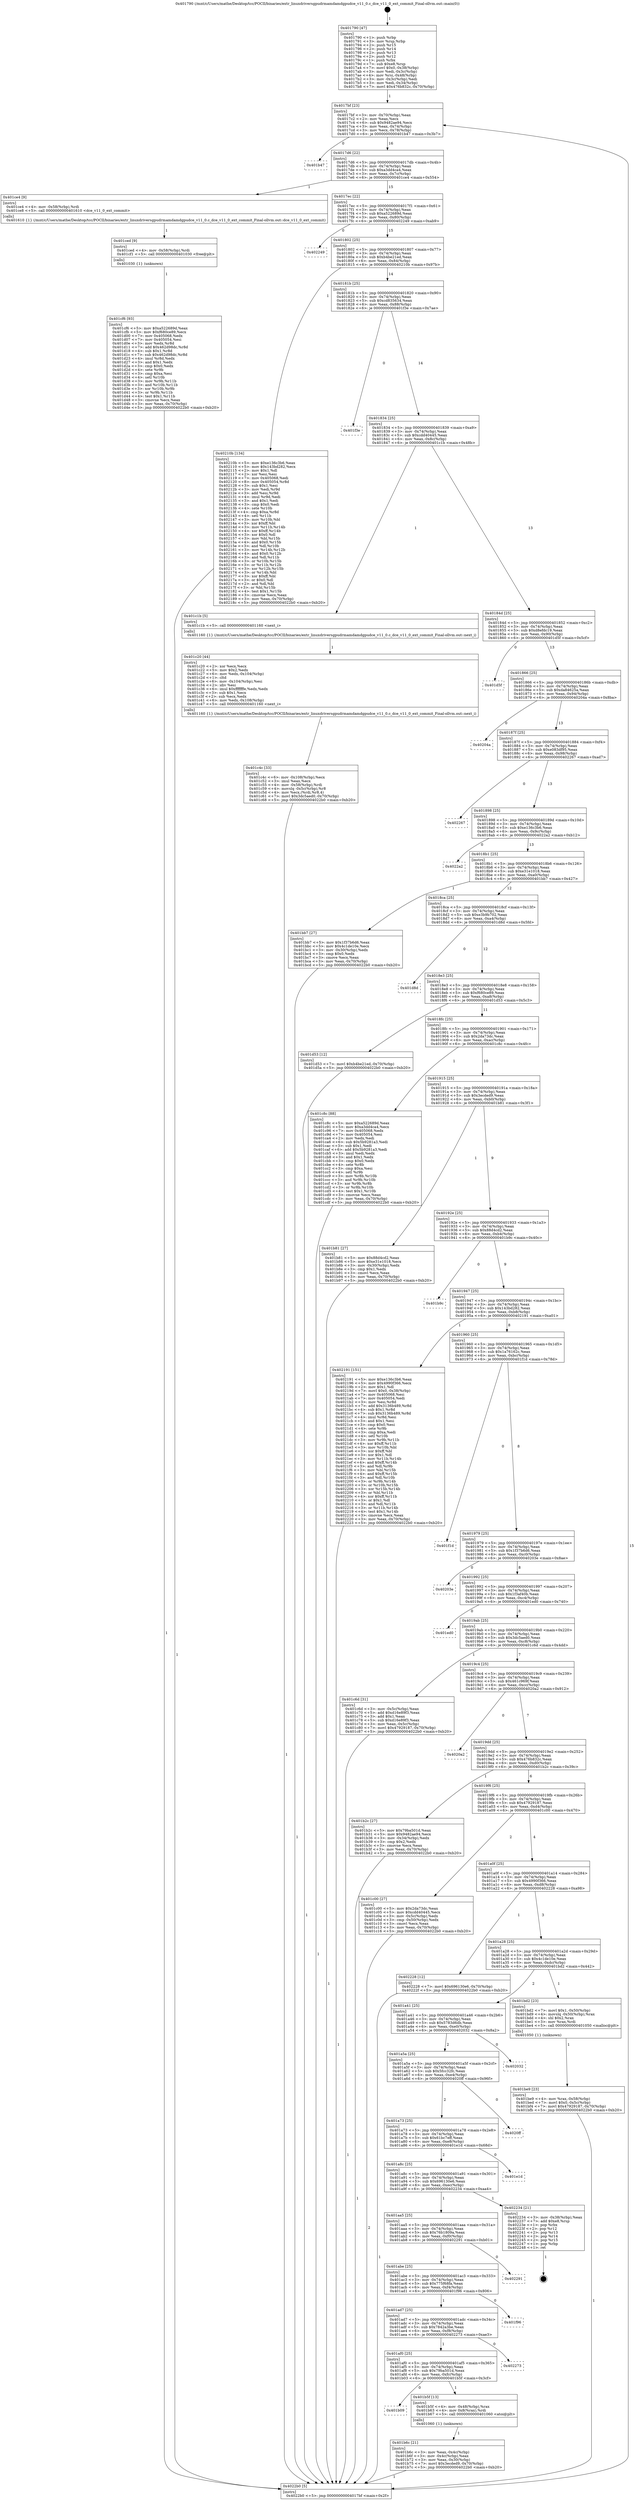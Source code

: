 digraph "0x401790" {
  label = "0x401790 (/mnt/c/Users/mathe/Desktop/tcc/POCII/binaries/extr_linuxdriversgpudrmamdamdgpudce_v11_0.c_dce_v11_0_ext_commit_Final-ollvm.out::main(0))"
  labelloc = "t"
  node[shape=record]

  Entry [label="",width=0.3,height=0.3,shape=circle,fillcolor=black,style=filled]
  "0x4017bf" [label="{
     0x4017bf [23]\l
     | [instrs]\l
     &nbsp;&nbsp;0x4017bf \<+3\>: mov -0x70(%rbp),%eax\l
     &nbsp;&nbsp;0x4017c2 \<+2\>: mov %eax,%ecx\l
     &nbsp;&nbsp;0x4017c4 \<+6\>: sub $0x9482ae94,%ecx\l
     &nbsp;&nbsp;0x4017ca \<+3\>: mov %eax,-0x74(%rbp)\l
     &nbsp;&nbsp;0x4017cd \<+3\>: mov %ecx,-0x78(%rbp)\l
     &nbsp;&nbsp;0x4017d0 \<+6\>: je 0000000000401b47 \<main+0x3b7\>\l
  }"]
  "0x401b47" [label="{
     0x401b47\l
  }", style=dashed]
  "0x4017d6" [label="{
     0x4017d6 [22]\l
     | [instrs]\l
     &nbsp;&nbsp;0x4017d6 \<+5\>: jmp 00000000004017db \<main+0x4b\>\l
     &nbsp;&nbsp;0x4017db \<+3\>: mov -0x74(%rbp),%eax\l
     &nbsp;&nbsp;0x4017de \<+5\>: sub $0xa3dd4ca4,%eax\l
     &nbsp;&nbsp;0x4017e3 \<+3\>: mov %eax,-0x7c(%rbp)\l
     &nbsp;&nbsp;0x4017e6 \<+6\>: je 0000000000401ce4 \<main+0x554\>\l
  }"]
  Exit [label="",width=0.3,height=0.3,shape=circle,fillcolor=black,style=filled,peripheries=2]
  "0x401ce4" [label="{
     0x401ce4 [9]\l
     | [instrs]\l
     &nbsp;&nbsp;0x401ce4 \<+4\>: mov -0x58(%rbp),%rdi\l
     &nbsp;&nbsp;0x401ce8 \<+5\>: call 0000000000401610 \<dce_v11_0_ext_commit\>\l
     | [calls]\l
     &nbsp;&nbsp;0x401610 \{1\} (/mnt/c/Users/mathe/Desktop/tcc/POCII/binaries/extr_linuxdriversgpudrmamdamdgpudce_v11_0.c_dce_v11_0_ext_commit_Final-ollvm.out::dce_v11_0_ext_commit)\l
  }"]
  "0x4017ec" [label="{
     0x4017ec [22]\l
     | [instrs]\l
     &nbsp;&nbsp;0x4017ec \<+5\>: jmp 00000000004017f1 \<main+0x61\>\l
     &nbsp;&nbsp;0x4017f1 \<+3\>: mov -0x74(%rbp),%eax\l
     &nbsp;&nbsp;0x4017f4 \<+5\>: sub $0xa522689d,%eax\l
     &nbsp;&nbsp;0x4017f9 \<+3\>: mov %eax,-0x80(%rbp)\l
     &nbsp;&nbsp;0x4017fc \<+6\>: je 0000000000402249 \<main+0xab9\>\l
  }"]
  "0x401cf6" [label="{
     0x401cf6 [93]\l
     | [instrs]\l
     &nbsp;&nbsp;0x401cf6 \<+5\>: mov $0xa522689d,%eax\l
     &nbsp;&nbsp;0x401cfb \<+5\>: mov $0xf680ce89,%ecx\l
     &nbsp;&nbsp;0x401d00 \<+7\>: mov 0x405068,%edx\l
     &nbsp;&nbsp;0x401d07 \<+7\>: mov 0x405054,%esi\l
     &nbsp;&nbsp;0x401d0e \<+3\>: mov %edx,%r8d\l
     &nbsp;&nbsp;0x401d11 \<+7\>: add $0x462d98dc,%r8d\l
     &nbsp;&nbsp;0x401d18 \<+4\>: sub $0x1,%r8d\l
     &nbsp;&nbsp;0x401d1c \<+7\>: sub $0x462d98dc,%r8d\l
     &nbsp;&nbsp;0x401d23 \<+4\>: imul %r8d,%edx\l
     &nbsp;&nbsp;0x401d27 \<+3\>: and $0x1,%edx\l
     &nbsp;&nbsp;0x401d2a \<+3\>: cmp $0x0,%edx\l
     &nbsp;&nbsp;0x401d2d \<+4\>: sete %r9b\l
     &nbsp;&nbsp;0x401d31 \<+3\>: cmp $0xa,%esi\l
     &nbsp;&nbsp;0x401d34 \<+4\>: setl %r10b\l
     &nbsp;&nbsp;0x401d38 \<+3\>: mov %r9b,%r11b\l
     &nbsp;&nbsp;0x401d3b \<+3\>: and %r10b,%r11b\l
     &nbsp;&nbsp;0x401d3e \<+3\>: xor %r10b,%r9b\l
     &nbsp;&nbsp;0x401d41 \<+3\>: or %r9b,%r11b\l
     &nbsp;&nbsp;0x401d44 \<+4\>: test $0x1,%r11b\l
     &nbsp;&nbsp;0x401d48 \<+3\>: cmovne %ecx,%eax\l
     &nbsp;&nbsp;0x401d4b \<+3\>: mov %eax,-0x70(%rbp)\l
     &nbsp;&nbsp;0x401d4e \<+5\>: jmp 00000000004022b0 \<main+0xb20\>\l
  }"]
  "0x402249" [label="{
     0x402249\l
  }", style=dashed]
  "0x401802" [label="{
     0x401802 [25]\l
     | [instrs]\l
     &nbsp;&nbsp;0x401802 \<+5\>: jmp 0000000000401807 \<main+0x77\>\l
     &nbsp;&nbsp;0x401807 \<+3\>: mov -0x74(%rbp),%eax\l
     &nbsp;&nbsp;0x40180a \<+5\>: sub $0xb4be21ed,%eax\l
     &nbsp;&nbsp;0x40180f \<+6\>: mov %eax,-0x84(%rbp)\l
     &nbsp;&nbsp;0x401815 \<+6\>: je 000000000040210b \<main+0x97b\>\l
  }"]
  "0x401ced" [label="{
     0x401ced [9]\l
     | [instrs]\l
     &nbsp;&nbsp;0x401ced \<+4\>: mov -0x58(%rbp),%rdi\l
     &nbsp;&nbsp;0x401cf1 \<+5\>: call 0000000000401030 \<free@plt\>\l
     | [calls]\l
     &nbsp;&nbsp;0x401030 \{1\} (unknown)\l
  }"]
  "0x40210b" [label="{
     0x40210b [134]\l
     | [instrs]\l
     &nbsp;&nbsp;0x40210b \<+5\>: mov $0xe136c3b6,%eax\l
     &nbsp;&nbsp;0x402110 \<+5\>: mov $0x143bd282,%ecx\l
     &nbsp;&nbsp;0x402115 \<+2\>: mov $0x1,%dl\l
     &nbsp;&nbsp;0x402117 \<+2\>: xor %esi,%esi\l
     &nbsp;&nbsp;0x402119 \<+7\>: mov 0x405068,%edi\l
     &nbsp;&nbsp;0x402120 \<+8\>: mov 0x405054,%r8d\l
     &nbsp;&nbsp;0x402128 \<+3\>: sub $0x1,%esi\l
     &nbsp;&nbsp;0x40212b \<+3\>: mov %edi,%r9d\l
     &nbsp;&nbsp;0x40212e \<+3\>: add %esi,%r9d\l
     &nbsp;&nbsp;0x402131 \<+4\>: imul %r9d,%edi\l
     &nbsp;&nbsp;0x402135 \<+3\>: and $0x1,%edi\l
     &nbsp;&nbsp;0x402138 \<+3\>: cmp $0x0,%edi\l
     &nbsp;&nbsp;0x40213b \<+4\>: sete %r10b\l
     &nbsp;&nbsp;0x40213f \<+4\>: cmp $0xa,%r8d\l
     &nbsp;&nbsp;0x402143 \<+4\>: setl %r11b\l
     &nbsp;&nbsp;0x402147 \<+3\>: mov %r10b,%bl\l
     &nbsp;&nbsp;0x40214a \<+3\>: xor $0xff,%bl\l
     &nbsp;&nbsp;0x40214d \<+3\>: mov %r11b,%r14b\l
     &nbsp;&nbsp;0x402150 \<+4\>: xor $0xff,%r14b\l
     &nbsp;&nbsp;0x402154 \<+3\>: xor $0x0,%dl\l
     &nbsp;&nbsp;0x402157 \<+3\>: mov %bl,%r15b\l
     &nbsp;&nbsp;0x40215a \<+4\>: and $0x0,%r15b\l
     &nbsp;&nbsp;0x40215e \<+3\>: and %dl,%r10b\l
     &nbsp;&nbsp;0x402161 \<+3\>: mov %r14b,%r12b\l
     &nbsp;&nbsp;0x402164 \<+4\>: and $0x0,%r12b\l
     &nbsp;&nbsp;0x402168 \<+3\>: and %dl,%r11b\l
     &nbsp;&nbsp;0x40216b \<+3\>: or %r10b,%r15b\l
     &nbsp;&nbsp;0x40216e \<+3\>: or %r11b,%r12b\l
     &nbsp;&nbsp;0x402171 \<+3\>: xor %r12b,%r15b\l
     &nbsp;&nbsp;0x402174 \<+3\>: or %r14b,%bl\l
     &nbsp;&nbsp;0x402177 \<+3\>: xor $0xff,%bl\l
     &nbsp;&nbsp;0x40217a \<+3\>: or $0x0,%dl\l
     &nbsp;&nbsp;0x40217d \<+2\>: and %dl,%bl\l
     &nbsp;&nbsp;0x40217f \<+3\>: or %bl,%r15b\l
     &nbsp;&nbsp;0x402182 \<+4\>: test $0x1,%r15b\l
     &nbsp;&nbsp;0x402186 \<+3\>: cmovne %ecx,%eax\l
     &nbsp;&nbsp;0x402189 \<+3\>: mov %eax,-0x70(%rbp)\l
     &nbsp;&nbsp;0x40218c \<+5\>: jmp 00000000004022b0 \<main+0xb20\>\l
  }"]
  "0x40181b" [label="{
     0x40181b [25]\l
     | [instrs]\l
     &nbsp;&nbsp;0x40181b \<+5\>: jmp 0000000000401820 \<main+0x90\>\l
     &nbsp;&nbsp;0x401820 \<+3\>: mov -0x74(%rbp),%eax\l
     &nbsp;&nbsp;0x401823 \<+5\>: sub $0xcd835634,%eax\l
     &nbsp;&nbsp;0x401828 \<+6\>: mov %eax,-0x88(%rbp)\l
     &nbsp;&nbsp;0x40182e \<+6\>: je 0000000000401f3e \<main+0x7ae\>\l
  }"]
  "0x401c4c" [label="{
     0x401c4c [33]\l
     | [instrs]\l
     &nbsp;&nbsp;0x401c4c \<+6\>: mov -0x108(%rbp),%ecx\l
     &nbsp;&nbsp;0x401c52 \<+3\>: imul %eax,%ecx\l
     &nbsp;&nbsp;0x401c55 \<+4\>: mov -0x58(%rbp),%rdi\l
     &nbsp;&nbsp;0x401c59 \<+4\>: movslq -0x5c(%rbp),%r8\l
     &nbsp;&nbsp;0x401c5d \<+4\>: mov %ecx,(%rdi,%r8,4)\l
     &nbsp;&nbsp;0x401c61 \<+7\>: movl $0x3dc5aed0,-0x70(%rbp)\l
     &nbsp;&nbsp;0x401c68 \<+5\>: jmp 00000000004022b0 \<main+0xb20\>\l
  }"]
  "0x401f3e" [label="{
     0x401f3e\l
  }", style=dashed]
  "0x401834" [label="{
     0x401834 [25]\l
     | [instrs]\l
     &nbsp;&nbsp;0x401834 \<+5\>: jmp 0000000000401839 \<main+0xa9\>\l
     &nbsp;&nbsp;0x401839 \<+3\>: mov -0x74(%rbp),%eax\l
     &nbsp;&nbsp;0x40183c \<+5\>: sub $0xcdd40445,%eax\l
     &nbsp;&nbsp;0x401841 \<+6\>: mov %eax,-0x8c(%rbp)\l
     &nbsp;&nbsp;0x401847 \<+6\>: je 0000000000401c1b \<main+0x48b\>\l
  }"]
  "0x401c20" [label="{
     0x401c20 [44]\l
     | [instrs]\l
     &nbsp;&nbsp;0x401c20 \<+2\>: xor %ecx,%ecx\l
     &nbsp;&nbsp;0x401c22 \<+5\>: mov $0x2,%edx\l
     &nbsp;&nbsp;0x401c27 \<+6\>: mov %edx,-0x104(%rbp)\l
     &nbsp;&nbsp;0x401c2d \<+1\>: cltd\l
     &nbsp;&nbsp;0x401c2e \<+6\>: mov -0x104(%rbp),%esi\l
     &nbsp;&nbsp;0x401c34 \<+2\>: idiv %esi\l
     &nbsp;&nbsp;0x401c36 \<+6\>: imul $0xfffffffe,%edx,%edx\l
     &nbsp;&nbsp;0x401c3c \<+3\>: sub $0x1,%ecx\l
     &nbsp;&nbsp;0x401c3f \<+2\>: sub %ecx,%edx\l
     &nbsp;&nbsp;0x401c41 \<+6\>: mov %edx,-0x108(%rbp)\l
     &nbsp;&nbsp;0x401c47 \<+5\>: call 0000000000401160 \<next_i\>\l
     | [calls]\l
     &nbsp;&nbsp;0x401160 \{1\} (/mnt/c/Users/mathe/Desktop/tcc/POCII/binaries/extr_linuxdriversgpudrmamdamdgpudce_v11_0.c_dce_v11_0_ext_commit_Final-ollvm.out::next_i)\l
  }"]
  "0x401c1b" [label="{
     0x401c1b [5]\l
     | [instrs]\l
     &nbsp;&nbsp;0x401c1b \<+5\>: call 0000000000401160 \<next_i\>\l
     | [calls]\l
     &nbsp;&nbsp;0x401160 \{1\} (/mnt/c/Users/mathe/Desktop/tcc/POCII/binaries/extr_linuxdriversgpudrmamdamdgpudce_v11_0.c_dce_v11_0_ext_commit_Final-ollvm.out::next_i)\l
  }"]
  "0x40184d" [label="{
     0x40184d [25]\l
     | [instrs]\l
     &nbsp;&nbsp;0x40184d \<+5\>: jmp 0000000000401852 \<main+0xc2\>\l
     &nbsp;&nbsp;0x401852 \<+3\>: mov -0x74(%rbp),%eax\l
     &nbsp;&nbsp;0x401855 \<+5\>: sub $0xd8efdc19,%eax\l
     &nbsp;&nbsp;0x40185a \<+6\>: mov %eax,-0x90(%rbp)\l
     &nbsp;&nbsp;0x401860 \<+6\>: je 0000000000401d5f \<main+0x5cf\>\l
  }"]
  "0x401be9" [label="{
     0x401be9 [23]\l
     | [instrs]\l
     &nbsp;&nbsp;0x401be9 \<+4\>: mov %rax,-0x58(%rbp)\l
     &nbsp;&nbsp;0x401bed \<+7\>: movl $0x0,-0x5c(%rbp)\l
     &nbsp;&nbsp;0x401bf4 \<+7\>: movl $0x47929187,-0x70(%rbp)\l
     &nbsp;&nbsp;0x401bfb \<+5\>: jmp 00000000004022b0 \<main+0xb20\>\l
  }"]
  "0x401d5f" [label="{
     0x401d5f\l
  }", style=dashed]
  "0x401866" [label="{
     0x401866 [25]\l
     | [instrs]\l
     &nbsp;&nbsp;0x401866 \<+5\>: jmp 000000000040186b \<main+0xdb\>\l
     &nbsp;&nbsp;0x40186b \<+3\>: mov -0x74(%rbp),%eax\l
     &nbsp;&nbsp;0x40186e \<+5\>: sub $0xda84625a,%eax\l
     &nbsp;&nbsp;0x401873 \<+6\>: mov %eax,-0x94(%rbp)\l
     &nbsp;&nbsp;0x401879 \<+6\>: je 000000000040204a \<main+0x8ba\>\l
  }"]
  "0x401b6c" [label="{
     0x401b6c [21]\l
     | [instrs]\l
     &nbsp;&nbsp;0x401b6c \<+3\>: mov %eax,-0x4c(%rbp)\l
     &nbsp;&nbsp;0x401b6f \<+3\>: mov -0x4c(%rbp),%eax\l
     &nbsp;&nbsp;0x401b72 \<+3\>: mov %eax,-0x30(%rbp)\l
     &nbsp;&nbsp;0x401b75 \<+7\>: movl $0x3ecded9,-0x70(%rbp)\l
     &nbsp;&nbsp;0x401b7c \<+5\>: jmp 00000000004022b0 \<main+0xb20\>\l
  }"]
  "0x40204a" [label="{
     0x40204a\l
  }", style=dashed]
  "0x40187f" [label="{
     0x40187f [25]\l
     | [instrs]\l
     &nbsp;&nbsp;0x40187f \<+5\>: jmp 0000000000401884 \<main+0xf4\>\l
     &nbsp;&nbsp;0x401884 \<+3\>: mov -0x74(%rbp),%eax\l
     &nbsp;&nbsp;0x401887 \<+5\>: sub $0xe083df95,%eax\l
     &nbsp;&nbsp;0x40188c \<+6\>: mov %eax,-0x98(%rbp)\l
     &nbsp;&nbsp;0x401892 \<+6\>: je 0000000000402267 \<main+0xad7\>\l
  }"]
  "0x401b09" [label="{
     0x401b09\l
  }", style=dashed]
  "0x402267" [label="{
     0x402267\l
  }", style=dashed]
  "0x401898" [label="{
     0x401898 [25]\l
     | [instrs]\l
     &nbsp;&nbsp;0x401898 \<+5\>: jmp 000000000040189d \<main+0x10d\>\l
     &nbsp;&nbsp;0x40189d \<+3\>: mov -0x74(%rbp),%eax\l
     &nbsp;&nbsp;0x4018a0 \<+5\>: sub $0xe136c3b6,%eax\l
     &nbsp;&nbsp;0x4018a5 \<+6\>: mov %eax,-0x9c(%rbp)\l
     &nbsp;&nbsp;0x4018ab \<+6\>: je 00000000004022a2 \<main+0xb12\>\l
  }"]
  "0x401b5f" [label="{
     0x401b5f [13]\l
     | [instrs]\l
     &nbsp;&nbsp;0x401b5f \<+4\>: mov -0x48(%rbp),%rax\l
     &nbsp;&nbsp;0x401b63 \<+4\>: mov 0x8(%rax),%rdi\l
     &nbsp;&nbsp;0x401b67 \<+5\>: call 0000000000401060 \<atoi@plt\>\l
     | [calls]\l
     &nbsp;&nbsp;0x401060 \{1\} (unknown)\l
  }"]
  "0x4022a2" [label="{
     0x4022a2\l
  }", style=dashed]
  "0x4018b1" [label="{
     0x4018b1 [25]\l
     | [instrs]\l
     &nbsp;&nbsp;0x4018b1 \<+5\>: jmp 00000000004018b6 \<main+0x126\>\l
     &nbsp;&nbsp;0x4018b6 \<+3\>: mov -0x74(%rbp),%eax\l
     &nbsp;&nbsp;0x4018b9 \<+5\>: sub $0xe31e1018,%eax\l
     &nbsp;&nbsp;0x4018be \<+6\>: mov %eax,-0xa0(%rbp)\l
     &nbsp;&nbsp;0x4018c4 \<+6\>: je 0000000000401bb7 \<main+0x427\>\l
  }"]
  "0x401af0" [label="{
     0x401af0 [25]\l
     | [instrs]\l
     &nbsp;&nbsp;0x401af0 \<+5\>: jmp 0000000000401af5 \<main+0x365\>\l
     &nbsp;&nbsp;0x401af5 \<+3\>: mov -0x74(%rbp),%eax\l
     &nbsp;&nbsp;0x401af8 \<+5\>: sub $0x79ba501d,%eax\l
     &nbsp;&nbsp;0x401afd \<+6\>: mov %eax,-0xfc(%rbp)\l
     &nbsp;&nbsp;0x401b03 \<+6\>: je 0000000000401b5f \<main+0x3cf\>\l
  }"]
  "0x401bb7" [label="{
     0x401bb7 [27]\l
     | [instrs]\l
     &nbsp;&nbsp;0x401bb7 \<+5\>: mov $0x1f37b6d6,%eax\l
     &nbsp;&nbsp;0x401bbc \<+5\>: mov $0x4c1de10e,%ecx\l
     &nbsp;&nbsp;0x401bc1 \<+3\>: mov -0x30(%rbp),%edx\l
     &nbsp;&nbsp;0x401bc4 \<+3\>: cmp $0x0,%edx\l
     &nbsp;&nbsp;0x401bc7 \<+3\>: cmove %ecx,%eax\l
     &nbsp;&nbsp;0x401bca \<+3\>: mov %eax,-0x70(%rbp)\l
     &nbsp;&nbsp;0x401bcd \<+5\>: jmp 00000000004022b0 \<main+0xb20\>\l
  }"]
  "0x4018ca" [label="{
     0x4018ca [25]\l
     | [instrs]\l
     &nbsp;&nbsp;0x4018ca \<+5\>: jmp 00000000004018cf \<main+0x13f\>\l
     &nbsp;&nbsp;0x4018cf \<+3\>: mov -0x74(%rbp),%eax\l
     &nbsp;&nbsp;0x4018d2 \<+5\>: sub $0xe3b9b702,%eax\l
     &nbsp;&nbsp;0x4018d7 \<+6\>: mov %eax,-0xa4(%rbp)\l
     &nbsp;&nbsp;0x4018dd \<+6\>: je 0000000000401d8d \<main+0x5fd\>\l
  }"]
  "0x402273" [label="{
     0x402273\l
  }", style=dashed]
  "0x401d8d" [label="{
     0x401d8d\l
  }", style=dashed]
  "0x4018e3" [label="{
     0x4018e3 [25]\l
     | [instrs]\l
     &nbsp;&nbsp;0x4018e3 \<+5\>: jmp 00000000004018e8 \<main+0x158\>\l
     &nbsp;&nbsp;0x4018e8 \<+3\>: mov -0x74(%rbp),%eax\l
     &nbsp;&nbsp;0x4018eb \<+5\>: sub $0xf680ce89,%eax\l
     &nbsp;&nbsp;0x4018f0 \<+6\>: mov %eax,-0xa8(%rbp)\l
     &nbsp;&nbsp;0x4018f6 \<+6\>: je 0000000000401d53 \<main+0x5c3\>\l
  }"]
  "0x401ad7" [label="{
     0x401ad7 [25]\l
     | [instrs]\l
     &nbsp;&nbsp;0x401ad7 \<+5\>: jmp 0000000000401adc \<main+0x34c\>\l
     &nbsp;&nbsp;0x401adc \<+3\>: mov -0x74(%rbp),%eax\l
     &nbsp;&nbsp;0x401adf \<+5\>: sub $0x7842a3be,%eax\l
     &nbsp;&nbsp;0x401ae4 \<+6\>: mov %eax,-0xf8(%rbp)\l
     &nbsp;&nbsp;0x401aea \<+6\>: je 0000000000402273 \<main+0xae3\>\l
  }"]
  "0x401d53" [label="{
     0x401d53 [12]\l
     | [instrs]\l
     &nbsp;&nbsp;0x401d53 \<+7\>: movl $0xb4be21ed,-0x70(%rbp)\l
     &nbsp;&nbsp;0x401d5a \<+5\>: jmp 00000000004022b0 \<main+0xb20\>\l
  }"]
  "0x4018fc" [label="{
     0x4018fc [25]\l
     | [instrs]\l
     &nbsp;&nbsp;0x4018fc \<+5\>: jmp 0000000000401901 \<main+0x171\>\l
     &nbsp;&nbsp;0x401901 \<+3\>: mov -0x74(%rbp),%eax\l
     &nbsp;&nbsp;0x401904 \<+5\>: sub $0x2da73dc,%eax\l
     &nbsp;&nbsp;0x401909 \<+6\>: mov %eax,-0xac(%rbp)\l
     &nbsp;&nbsp;0x40190f \<+6\>: je 0000000000401c8c \<main+0x4fc\>\l
  }"]
  "0x401f96" [label="{
     0x401f96\l
  }", style=dashed]
  "0x401c8c" [label="{
     0x401c8c [88]\l
     | [instrs]\l
     &nbsp;&nbsp;0x401c8c \<+5\>: mov $0xa522689d,%eax\l
     &nbsp;&nbsp;0x401c91 \<+5\>: mov $0xa3dd4ca4,%ecx\l
     &nbsp;&nbsp;0x401c96 \<+7\>: mov 0x405068,%edx\l
     &nbsp;&nbsp;0x401c9d \<+7\>: mov 0x405054,%esi\l
     &nbsp;&nbsp;0x401ca4 \<+2\>: mov %edx,%edi\l
     &nbsp;&nbsp;0x401ca6 \<+6\>: sub $0x5b9281a3,%edi\l
     &nbsp;&nbsp;0x401cac \<+3\>: sub $0x1,%edi\l
     &nbsp;&nbsp;0x401caf \<+6\>: add $0x5b9281a3,%edi\l
     &nbsp;&nbsp;0x401cb5 \<+3\>: imul %edi,%edx\l
     &nbsp;&nbsp;0x401cb8 \<+3\>: and $0x1,%edx\l
     &nbsp;&nbsp;0x401cbb \<+3\>: cmp $0x0,%edx\l
     &nbsp;&nbsp;0x401cbe \<+4\>: sete %r8b\l
     &nbsp;&nbsp;0x401cc2 \<+3\>: cmp $0xa,%esi\l
     &nbsp;&nbsp;0x401cc5 \<+4\>: setl %r9b\l
     &nbsp;&nbsp;0x401cc9 \<+3\>: mov %r8b,%r10b\l
     &nbsp;&nbsp;0x401ccc \<+3\>: and %r9b,%r10b\l
     &nbsp;&nbsp;0x401ccf \<+3\>: xor %r9b,%r8b\l
     &nbsp;&nbsp;0x401cd2 \<+3\>: or %r8b,%r10b\l
     &nbsp;&nbsp;0x401cd5 \<+4\>: test $0x1,%r10b\l
     &nbsp;&nbsp;0x401cd9 \<+3\>: cmovne %ecx,%eax\l
     &nbsp;&nbsp;0x401cdc \<+3\>: mov %eax,-0x70(%rbp)\l
     &nbsp;&nbsp;0x401cdf \<+5\>: jmp 00000000004022b0 \<main+0xb20\>\l
  }"]
  "0x401915" [label="{
     0x401915 [25]\l
     | [instrs]\l
     &nbsp;&nbsp;0x401915 \<+5\>: jmp 000000000040191a \<main+0x18a\>\l
     &nbsp;&nbsp;0x40191a \<+3\>: mov -0x74(%rbp),%eax\l
     &nbsp;&nbsp;0x40191d \<+5\>: sub $0x3ecded9,%eax\l
     &nbsp;&nbsp;0x401922 \<+6\>: mov %eax,-0xb0(%rbp)\l
     &nbsp;&nbsp;0x401928 \<+6\>: je 0000000000401b81 \<main+0x3f1\>\l
  }"]
  "0x401abe" [label="{
     0x401abe [25]\l
     | [instrs]\l
     &nbsp;&nbsp;0x401abe \<+5\>: jmp 0000000000401ac3 \<main+0x333\>\l
     &nbsp;&nbsp;0x401ac3 \<+3\>: mov -0x74(%rbp),%eax\l
     &nbsp;&nbsp;0x401ac6 \<+5\>: sub $0x775f68fa,%eax\l
     &nbsp;&nbsp;0x401acb \<+6\>: mov %eax,-0xf4(%rbp)\l
     &nbsp;&nbsp;0x401ad1 \<+6\>: je 0000000000401f96 \<main+0x806\>\l
  }"]
  "0x401b81" [label="{
     0x401b81 [27]\l
     | [instrs]\l
     &nbsp;&nbsp;0x401b81 \<+5\>: mov $0x88d4cd2,%eax\l
     &nbsp;&nbsp;0x401b86 \<+5\>: mov $0xe31e1018,%ecx\l
     &nbsp;&nbsp;0x401b8b \<+3\>: mov -0x30(%rbp),%edx\l
     &nbsp;&nbsp;0x401b8e \<+3\>: cmp $0x1,%edx\l
     &nbsp;&nbsp;0x401b91 \<+3\>: cmovl %ecx,%eax\l
     &nbsp;&nbsp;0x401b94 \<+3\>: mov %eax,-0x70(%rbp)\l
     &nbsp;&nbsp;0x401b97 \<+5\>: jmp 00000000004022b0 \<main+0xb20\>\l
  }"]
  "0x40192e" [label="{
     0x40192e [25]\l
     | [instrs]\l
     &nbsp;&nbsp;0x40192e \<+5\>: jmp 0000000000401933 \<main+0x1a3\>\l
     &nbsp;&nbsp;0x401933 \<+3\>: mov -0x74(%rbp),%eax\l
     &nbsp;&nbsp;0x401936 \<+5\>: sub $0x88d4cd2,%eax\l
     &nbsp;&nbsp;0x40193b \<+6\>: mov %eax,-0xb4(%rbp)\l
     &nbsp;&nbsp;0x401941 \<+6\>: je 0000000000401b9c \<main+0x40c\>\l
  }"]
  "0x402291" [label="{
     0x402291\l
  }", style=dashed]
  "0x401b9c" [label="{
     0x401b9c\l
  }", style=dashed]
  "0x401947" [label="{
     0x401947 [25]\l
     | [instrs]\l
     &nbsp;&nbsp;0x401947 \<+5\>: jmp 000000000040194c \<main+0x1bc\>\l
     &nbsp;&nbsp;0x40194c \<+3\>: mov -0x74(%rbp),%eax\l
     &nbsp;&nbsp;0x40194f \<+5\>: sub $0x143bd282,%eax\l
     &nbsp;&nbsp;0x401954 \<+6\>: mov %eax,-0xb8(%rbp)\l
     &nbsp;&nbsp;0x40195a \<+6\>: je 0000000000402191 \<main+0xa01\>\l
  }"]
  "0x401aa5" [label="{
     0x401aa5 [25]\l
     | [instrs]\l
     &nbsp;&nbsp;0x401aa5 \<+5\>: jmp 0000000000401aaa \<main+0x31a\>\l
     &nbsp;&nbsp;0x401aaa \<+3\>: mov -0x74(%rbp),%eax\l
     &nbsp;&nbsp;0x401aad \<+5\>: sub $0x76b1809a,%eax\l
     &nbsp;&nbsp;0x401ab2 \<+6\>: mov %eax,-0xf0(%rbp)\l
     &nbsp;&nbsp;0x401ab8 \<+6\>: je 0000000000402291 \<main+0xb01\>\l
  }"]
  "0x402191" [label="{
     0x402191 [151]\l
     | [instrs]\l
     &nbsp;&nbsp;0x402191 \<+5\>: mov $0xe136c3b6,%eax\l
     &nbsp;&nbsp;0x402196 \<+5\>: mov $0x4990f366,%ecx\l
     &nbsp;&nbsp;0x40219b \<+2\>: mov $0x1,%dl\l
     &nbsp;&nbsp;0x40219d \<+7\>: movl $0x0,-0x38(%rbp)\l
     &nbsp;&nbsp;0x4021a4 \<+7\>: mov 0x405068,%esi\l
     &nbsp;&nbsp;0x4021ab \<+7\>: mov 0x405054,%edi\l
     &nbsp;&nbsp;0x4021b2 \<+3\>: mov %esi,%r8d\l
     &nbsp;&nbsp;0x4021b5 \<+7\>: add $0x3136b489,%r8d\l
     &nbsp;&nbsp;0x4021bc \<+4\>: sub $0x1,%r8d\l
     &nbsp;&nbsp;0x4021c0 \<+7\>: sub $0x3136b489,%r8d\l
     &nbsp;&nbsp;0x4021c7 \<+4\>: imul %r8d,%esi\l
     &nbsp;&nbsp;0x4021cb \<+3\>: and $0x1,%esi\l
     &nbsp;&nbsp;0x4021ce \<+3\>: cmp $0x0,%esi\l
     &nbsp;&nbsp;0x4021d1 \<+4\>: sete %r9b\l
     &nbsp;&nbsp;0x4021d5 \<+3\>: cmp $0xa,%edi\l
     &nbsp;&nbsp;0x4021d8 \<+4\>: setl %r10b\l
     &nbsp;&nbsp;0x4021dc \<+3\>: mov %r9b,%r11b\l
     &nbsp;&nbsp;0x4021df \<+4\>: xor $0xff,%r11b\l
     &nbsp;&nbsp;0x4021e3 \<+3\>: mov %r10b,%bl\l
     &nbsp;&nbsp;0x4021e6 \<+3\>: xor $0xff,%bl\l
     &nbsp;&nbsp;0x4021e9 \<+3\>: xor $0x1,%dl\l
     &nbsp;&nbsp;0x4021ec \<+3\>: mov %r11b,%r14b\l
     &nbsp;&nbsp;0x4021ef \<+4\>: and $0xff,%r14b\l
     &nbsp;&nbsp;0x4021f3 \<+3\>: and %dl,%r9b\l
     &nbsp;&nbsp;0x4021f6 \<+3\>: mov %bl,%r15b\l
     &nbsp;&nbsp;0x4021f9 \<+4\>: and $0xff,%r15b\l
     &nbsp;&nbsp;0x4021fd \<+3\>: and %dl,%r10b\l
     &nbsp;&nbsp;0x402200 \<+3\>: or %r9b,%r14b\l
     &nbsp;&nbsp;0x402203 \<+3\>: or %r10b,%r15b\l
     &nbsp;&nbsp;0x402206 \<+3\>: xor %r15b,%r14b\l
     &nbsp;&nbsp;0x402209 \<+3\>: or %bl,%r11b\l
     &nbsp;&nbsp;0x40220c \<+4\>: xor $0xff,%r11b\l
     &nbsp;&nbsp;0x402210 \<+3\>: or $0x1,%dl\l
     &nbsp;&nbsp;0x402213 \<+3\>: and %dl,%r11b\l
     &nbsp;&nbsp;0x402216 \<+3\>: or %r11b,%r14b\l
     &nbsp;&nbsp;0x402219 \<+4\>: test $0x1,%r14b\l
     &nbsp;&nbsp;0x40221d \<+3\>: cmovne %ecx,%eax\l
     &nbsp;&nbsp;0x402220 \<+3\>: mov %eax,-0x70(%rbp)\l
     &nbsp;&nbsp;0x402223 \<+5\>: jmp 00000000004022b0 \<main+0xb20\>\l
  }"]
  "0x401960" [label="{
     0x401960 [25]\l
     | [instrs]\l
     &nbsp;&nbsp;0x401960 \<+5\>: jmp 0000000000401965 \<main+0x1d5\>\l
     &nbsp;&nbsp;0x401965 \<+3\>: mov -0x74(%rbp),%eax\l
     &nbsp;&nbsp;0x401968 \<+5\>: sub $0x1a76162c,%eax\l
     &nbsp;&nbsp;0x40196d \<+6\>: mov %eax,-0xbc(%rbp)\l
     &nbsp;&nbsp;0x401973 \<+6\>: je 0000000000401f1d \<main+0x78d\>\l
  }"]
  "0x402234" [label="{
     0x402234 [21]\l
     | [instrs]\l
     &nbsp;&nbsp;0x402234 \<+3\>: mov -0x38(%rbp),%eax\l
     &nbsp;&nbsp;0x402237 \<+7\>: add $0xe8,%rsp\l
     &nbsp;&nbsp;0x40223e \<+1\>: pop %rbx\l
     &nbsp;&nbsp;0x40223f \<+2\>: pop %r12\l
     &nbsp;&nbsp;0x402241 \<+2\>: pop %r13\l
     &nbsp;&nbsp;0x402243 \<+2\>: pop %r14\l
     &nbsp;&nbsp;0x402245 \<+2\>: pop %r15\l
     &nbsp;&nbsp;0x402247 \<+1\>: pop %rbp\l
     &nbsp;&nbsp;0x402248 \<+1\>: ret\l
  }"]
  "0x401f1d" [label="{
     0x401f1d\l
  }", style=dashed]
  "0x401979" [label="{
     0x401979 [25]\l
     | [instrs]\l
     &nbsp;&nbsp;0x401979 \<+5\>: jmp 000000000040197e \<main+0x1ee\>\l
     &nbsp;&nbsp;0x40197e \<+3\>: mov -0x74(%rbp),%eax\l
     &nbsp;&nbsp;0x401981 \<+5\>: sub $0x1f37b6d6,%eax\l
     &nbsp;&nbsp;0x401986 \<+6\>: mov %eax,-0xc0(%rbp)\l
     &nbsp;&nbsp;0x40198c \<+6\>: je 000000000040203e \<main+0x8ae\>\l
  }"]
  "0x401a8c" [label="{
     0x401a8c [25]\l
     | [instrs]\l
     &nbsp;&nbsp;0x401a8c \<+5\>: jmp 0000000000401a91 \<main+0x301\>\l
     &nbsp;&nbsp;0x401a91 \<+3\>: mov -0x74(%rbp),%eax\l
     &nbsp;&nbsp;0x401a94 \<+5\>: sub $0x696130e6,%eax\l
     &nbsp;&nbsp;0x401a99 \<+6\>: mov %eax,-0xec(%rbp)\l
     &nbsp;&nbsp;0x401a9f \<+6\>: je 0000000000402234 \<main+0xaa4\>\l
  }"]
  "0x40203e" [label="{
     0x40203e\l
  }", style=dashed]
  "0x401992" [label="{
     0x401992 [25]\l
     | [instrs]\l
     &nbsp;&nbsp;0x401992 \<+5\>: jmp 0000000000401997 \<main+0x207\>\l
     &nbsp;&nbsp;0x401997 \<+3\>: mov -0x74(%rbp),%eax\l
     &nbsp;&nbsp;0x40199a \<+5\>: sub $0x1f3af40b,%eax\l
     &nbsp;&nbsp;0x40199f \<+6\>: mov %eax,-0xc4(%rbp)\l
     &nbsp;&nbsp;0x4019a5 \<+6\>: je 0000000000401ed0 \<main+0x740\>\l
  }"]
  "0x401e1d" [label="{
     0x401e1d\l
  }", style=dashed]
  "0x401ed0" [label="{
     0x401ed0\l
  }", style=dashed]
  "0x4019ab" [label="{
     0x4019ab [25]\l
     | [instrs]\l
     &nbsp;&nbsp;0x4019ab \<+5\>: jmp 00000000004019b0 \<main+0x220\>\l
     &nbsp;&nbsp;0x4019b0 \<+3\>: mov -0x74(%rbp),%eax\l
     &nbsp;&nbsp;0x4019b3 \<+5\>: sub $0x3dc5aed0,%eax\l
     &nbsp;&nbsp;0x4019b8 \<+6\>: mov %eax,-0xc8(%rbp)\l
     &nbsp;&nbsp;0x4019be \<+6\>: je 0000000000401c6d \<main+0x4dd\>\l
  }"]
  "0x401a73" [label="{
     0x401a73 [25]\l
     | [instrs]\l
     &nbsp;&nbsp;0x401a73 \<+5\>: jmp 0000000000401a78 \<main+0x2e8\>\l
     &nbsp;&nbsp;0x401a78 \<+3\>: mov -0x74(%rbp),%eax\l
     &nbsp;&nbsp;0x401a7b \<+5\>: sub $0x61bc7eff,%eax\l
     &nbsp;&nbsp;0x401a80 \<+6\>: mov %eax,-0xe8(%rbp)\l
     &nbsp;&nbsp;0x401a86 \<+6\>: je 0000000000401e1d \<main+0x68d\>\l
  }"]
  "0x401c6d" [label="{
     0x401c6d [31]\l
     | [instrs]\l
     &nbsp;&nbsp;0x401c6d \<+3\>: mov -0x5c(%rbp),%eax\l
     &nbsp;&nbsp;0x401c70 \<+5\>: add $0xd16e89f3,%eax\l
     &nbsp;&nbsp;0x401c75 \<+3\>: add $0x1,%eax\l
     &nbsp;&nbsp;0x401c78 \<+5\>: sub $0xd16e89f3,%eax\l
     &nbsp;&nbsp;0x401c7d \<+3\>: mov %eax,-0x5c(%rbp)\l
     &nbsp;&nbsp;0x401c80 \<+7\>: movl $0x47929187,-0x70(%rbp)\l
     &nbsp;&nbsp;0x401c87 \<+5\>: jmp 00000000004022b0 \<main+0xb20\>\l
  }"]
  "0x4019c4" [label="{
     0x4019c4 [25]\l
     | [instrs]\l
     &nbsp;&nbsp;0x4019c4 \<+5\>: jmp 00000000004019c9 \<main+0x239\>\l
     &nbsp;&nbsp;0x4019c9 \<+3\>: mov -0x74(%rbp),%eax\l
     &nbsp;&nbsp;0x4019cc \<+5\>: sub $0x461c969f,%eax\l
     &nbsp;&nbsp;0x4019d1 \<+6\>: mov %eax,-0xcc(%rbp)\l
     &nbsp;&nbsp;0x4019d7 \<+6\>: je 00000000004020a2 \<main+0x912\>\l
  }"]
  "0x4020ff" [label="{
     0x4020ff\l
  }", style=dashed]
  "0x4020a2" [label="{
     0x4020a2\l
  }", style=dashed]
  "0x4019dd" [label="{
     0x4019dd [25]\l
     | [instrs]\l
     &nbsp;&nbsp;0x4019dd \<+5\>: jmp 00000000004019e2 \<main+0x252\>\l
     &nbsp;&nbsp;0x4019e2 \<+3\>: mov -0x74(%rbp),%eax\l
     &nbsp;&nbsp;0x4019e5 \<+5\>: sub $0x476b832c,%eax\l
     &nbsp;&nbsp;0x4019ea \<+6\>: mov %eax,-0xd0(%rbp)\l
     &nbsp;&nbsp;0x4019f0 \<+6\>: je 0000000000401b2c \<main+0x39c\>\l
  }"]
  "0x401a5a" [label="{
     0x401a5a [25]\l
     | [instrs]\l
     &nbsp;&nbsp;0x401a5a \<+5\>: jmp 0000000000401a5f \<main+0x2cf\>\l
     &nbsp;&nbsp;0x401a5f \<+3\>: mov -0x74(%rbp),%eax\l
     &nbsp;&nbsp;0x401a62 \<+5\>: sub $0x5fcc32fc,%eax\l
     &nbsp;&nbsp;0x401a67 \<+6\>: mov %eax,-0xe4(%rbp)\l
     &nbsp;&nbsp;0x401a6d \<+6\>: je 00000000004020ff \<main+0x96f\>\l
  }"]
  "0x401b2c" [label="{
     0x401b2c [27]\l
     | [instrs]\l
     &nbsp;&nbsp;0x401b2c \<+5\>: mov $0x79ba501d,%eax\l
     &nbsp;&nbsp;0x401b31 \<+5\>: mov $0x9482ae94,%ecx\l
     &nbsp;&nbsp;0x401b36 \<+3\>: mov -0x34(%rbp),%edx\l
     &nbsp;&nbsp;0x401b39 \<+3\>: cmp $0x2,%edx\l
     &nbsp;&nbsp;0x401b3c \<+3\>: cmovne %ecx,%eax\l
     &nbsp;&nbsp;0x401b3f \<+3\>: mov %eax,-0x70(%rbp)\l
     &nbsp;&nbsp;0x401b42 \<+5\>: jmp 00000000004022b0 \<main+0xb20\>\l
  }"]
  "0x4019f6" [label="{
     0x4019f6 [25]\l
     | [instrs]\l
     &nbsp;&nbsp;0x4019f6 \<+5\>: jmp 00000000004019fb \<main+0x26b\>\l
     &nbsp;&nbsp;0x4019fb \<+3\>: mov -0x74(%rbp),%eax\l
     &nbsp;&nbsp;0x4019fe \<+5\>: sub $0x47929187,%eax\l
     &nbsp;&nbsp;0x401a03 \<+6\>: mov %eax,-0xd4(%rbp)\l
     &nbsp;&nbsp;0x401a09 \<+6\>: je 0000000000401c00 \<main+0x470\>\l
  }"]
  "0x4022b0" [label="{
     0x4022b0 [5]\l
     | [instrs]\l
     &nbsp;&nbsp;0x4022b0 \<+5\>: jmp 00000000004017bf \<main+0x2f\>\l
  }"]
  "0x401790" [label="{
     0x401790 [47]\l
     | [instrs]\l
     &nbsp;&nbsp;0x401790 \<+1\>: push %rbp\l
     &nbsp;&nbsp;0x401791 \<+3\>: mov %rsp,%rbp\l
     &nbsp;&nbsp;0x401794 \<+2\>: push %r15\l
     &nbsp;&nbsp;0x401796 \<+2\>: push %r14\l
     &nbsp;&nbsp;0x401798 \<+2\>: push %r13\l
     &nbsp;&nbsp;0x40179a \<+2\>: push %r12\l
     &nbsp;&nbsp;0x40179c \<+1\>: push %rbx\l
     &nbsp;&nbsp;0x40179d \<+7\>: sub $0xe8,%rsp\l
     &nbsp;&nbsp;0x4017a4 \<+7\>: movl $0x0,-0x38(%rbp)\l
     &nbsp;&nbsp;0x4017ab \<+3\>: mov %edi,-0x3c(%rbp)\l
     &nbsp;&nbsp;0x4017ae \<+4\>: mov %rsi,-0x48(%rbp)\l
     &nbsp;&nbsp;0x4017b2 \<+3\>: mov -0x3c(%rbp),%edi\l
     &nbsp;&nbsp;0x4017b5 \<+3\>: mov %edi,-0x34(%rbp)\l
     &nbsp;&nbsp;0x4017b8 \<+7\>: movl $0x476b832c,-0x70(%rbp)\l
  }"]
  "0x402032" [label="{
     0x402032\l
  }", style=dashed]
  "0x401c00" [label="{
     0x401c00 [27]\l
     | [instrs]\l
     &nbsp;&nbsp;0x401c00 \<+5\>: mov $0x2da73dc,%eax\l
     &nbsp;&nbsp;0x401c05 \<+5\>: mov $0xcdd40445,%ecx\l
     &nbsp;&nbsp;0x401c0a \<+3\>: mov -0x5c(%rbp),%edx\l
     &nbsp;&nbsp;0x401c0d \<+3\>: cmp -0x50(%rbp),%edx\l
     &nbsp;&nbsp;0x401c10 \<+3\>: cmovl %ecx,%eax\l
     &nbsp;&nbsp;0x401c13 \<+3\>: mov %eax,-0x70(%rbp)\l
     &nbsp;&nbsp;0x401c16 \<+5\>: jmp 00000000004022b0 \<main+0xb20\>\l
  }"]
  "0x401a0f" [label="{
     0x401a0f [25]\l
     | [instrs]\l
     &nbsp;&nbsp;0x401a0f \<+5\>: jmp 0000000000401a14 \<main+0x284\>\l
     &nbsp;&nbsp;0x401a14 \<+3\>: mov -0x74(%rbp),%eax\l
     &nbsp;&nbsp;0x401a17 \<+5\>: sub $0x4990f366,%eax\l
     &nbsp;&nbsp;0x401a1c \<+6\>: mov %eax,-0xd8(%rbp)\l
     &nbsp;&nbsp;0x401a22 \<+6\>: je 0000000000402228 \<main+0xa98\>\l
  }"]
  "0x401a41" [label="{
     0x401a41 [25]\l
     | [instrs]\l
     &nbsp;&nbsp;0x401a41 \<+5\>: jmp 0000000000401a46 \<main+0x2b6\>\l
     &nbsp;&nbsp;0x401a46 \<+3\>: mov -0x74(%rbp),%eax\l
     &nbsp;&nbsp;0x401a49 \<+5\>: sub $0x5783d6db,%eax\l
     &nbsp;&nbsp;0x401a4e \<+6\>: mov %eax,-0xe0(%rbp)\l
     &nbsp;&nbsp;0x401a54 \<+6\>: je 0000000000402032 \<main+0x8a2\>\l
  }"]
  "0x402228" [label="{
     0x402228 [12]\l
     | [instrs]\l
     &nbsp;&nbsp;0x402228 \<+7\>: movl $0x696130e6,-0x70(%rbp)\l
     &nbsp;&nbsp;0x40222f \<+5\>: jmp 00000000004022b0 \<main+0xb20\>\l
  }"]
  "0x401a28" [label="{
     0x401a28 [25]\l
     | [instrs]\l
     &nbsp;&nbsp;0x401a28 \<+5\>: jmp 0000000000401a2d \<main+0x29d\>\l
     &nbsp;&nbsp;0x401a2d \<+3\>: mov -0x74(%rbp),%eax\l
     &nbsp;&nbsp;0x401a30 \<+5\>: sub $0x4c1de10e,%eax\l
     &nbsp;&nbsp;0x401a35 \<+6\>: mov %eax,-0xdc(%rbp)\l
     &nbsp;&nbsp;0x401a3b \<+6\>: je 0000000000401bd2 \<main+0x442\>\l
  }"]
  "0x401bd2" [label="{
     0x401bd2 [23]\l
     | [instrs]\l
     &nbsp;&nbsp;0x401bd2 \<+7\>: movl $0x1,-0x50(%rbp)\l
     &nbsp;&nbsp;0x401bd9 \<+4\>: movslq -0x50(%rbp),%rax\l
     &nbsp;&nbsp;0x401bdd \<+4\>: shl $0x2,%rax\l
     &nbsp;&nbsp;0x401be1 \<+3\>: mov %rax,%rdi\l
     &nbsp;&nbsp;0x401be4 \<+5\>: call 0000000000401050 \<malloc@plt\>\l
     | [calls]\l
     &nbsp;&nbsp;0x401050 \{1\} (unknown)\l
  }"]
  Entry -> "0x401790" [label=" 1"]
  "0x4017bf" -> "0x401b47" [label=" 0"]
  "0x4017bf" -> "0x4017d6" [label=" 16"]
  "0x402234" -> Exit [label=" 1"]
  "0x4017d6" -> "0x401ce4" [label=" 1"]
  "0x4017d6" -> "0x4017ec" [label=" 15"]
  "0x402228" -> "0x4022b0" [label=" 1"]
  "0x4017ec" -> "0x402249" [label=" 0"]
  "0x4017ec" -> "0x401802" [label=" 15"]
  "0x402191" -> "0x4022b0" [label=" 1"]
  "0x401802" -> "0x40210b" [label=" 1"]
  "0x401802" -> "0x40181b" [label=" 14"]
  "0x40210b" -> "0x4022b0" [label=" 1"]
  "0x40181b" -> "0x401f3e" [label=" 0"]
  "0x40181b" -> "0x401834" [label=" 14"]
  "0x401d53" -> "0x4022b0" [label=" 1"]
  "0x401834" -> "0x401c1b" [label=" 1"]
  "0x401834" -> "0x40184d" [label=" 13"]
  "0x401cf6" -> "0x4022b0" [label=" 1"]
  "0x40184d" -> "0x401d5f" [label=" 0"]
  "0x40184d" -> "0x401866" [label=" 13"]
  "0x401ced" -> "0x401cf6" [label=" 1"]
  "0x401866" -> "0x40204a" [label=" 0"]
  "0x401866" -> "0x40187f" [label=" 13"]
  "0x401ce4" -> "0x401ced" [label=" 1"]
  "0x40187f" -> "0x402267" [label=" 0"]
  "0x40187f" -> "0x401898" [label=" 13"]
  "0x401c8c" -> "0x4022b0" [label=" 1"]
  "0x401898" -> "0x4022a2" [label=" 0"]
  "0x401898" -> "0x4018b1" [label=" 13"]
  "0x401c6d" -> "0x4022b0" [label=" 1"]
  "0x4018b1" -> "0x401bb7" [label=" 1"]
  "0x4018b1" -> "0x4018ca" [label=" 12"]
  "0x401c20" -> "0x401c4c" [label=" 1"]
  "0x4018ca" -> "0x401d8d" [label=" 0"]
  "0x4018ca" -> "0x4018e3" [label=" 12"]
  "0x401c1b" -> "0x401c20" [label=" 1"]
  "0x4018e3" -> "0x401d53" [label=" 1"]
  "0x4018e3" -> "0x4018fc" [label=" 11"]
  "0x401be9" -> "0x4022b0" [label=" 1"]
  "0x4018fc" -> "0x401c8c" [label=" 1"]
  "0x4018fc" -> "0x401915" [label=" 10"]
  "0x401bd2" -> "0x401be9" [label=" 1"]
  "0x401915" -> "0x401b81" [label=" 1"]
  "0x401915" -> "0x40192e" [label=" 9"]
  "0x401b81" -> "0x4022b0" [label=" 1"]
  "0x40192e" -> "0x401b9c" [label=" 0"]
  "0x40192e" -> "0x401947" [label=" 9"]
  "0x401b6c" -> "0x4022b0" [label=" 1"]
  "0x401947" -> "0x402191" [label=" 1"]
  "0x401947" -> "0x401960" [label=" 8"]
  "0x401af0" -> "0x401b09" [label=" 0"]
  "0x401960" -> "0x401f1d" [label=" 0"]
  "0x401960" -> "0x401979" [label=" 8"]
  "0x401af0" -> "0x401b5f" [label=" 1"]
  "0x401979" -> "0x40203e" [label=" 0"]
  "0x401979" -> "0x401992" [label=" 8"]
  "0x401ad7" -> "0x401af0" [label=" 1"]
  "0x401992" -> "0x401ed0" [label=" 0"]
  "0x401992" -> "0x4019ab" [label=" 8"]
  "0x401ad7" -> "0x402273" [label=" 0"]
  "0x4019ab" -> "0x401c6d" [label=" 1"]
  "0x4019ab" -> "0x4019c4" [label=" 7"]
  "0x401abe" -> "0x401ad7" [label=" 1"]
  "0x4019c4" -> "0x4020a2" [label=" 0"]
  "0x4019c4" -> "0x4019dd" [label=" 7"]
  "0x401abe" -> "0x401f96" [label=" 0"]
  "0x4019dd" -> "0x401b2c" [label=" 1"]
  "0x4019dd" -> "0x4019f6" [label=" 6"]
  "0x401b2c" -> "0x4022b0" [label=" 1"]
  "0x401790" -> "0x4017bf" [label=" 1"]
  "0x4022b0" -> "0x4017bf" [label=" 15"]
  "0x401aa5" -> "0x401abe" [label=" 1"]
  "0x4019f6" -> "0x401c00" [label=" 2"]
  "0x4019f6" -> "0x401a0f" [label=" 4"]
  "0x401aa5" -> "0x402291" [label=" 0"]
  "0x401a0f" -> "0x402228" [label=" 1"]
  "0x401a0f" -> "0x401a28" [label=" 3"]
  "0x401a8c" -> "0x401aa5" [label=" 1"]
  "0x401a28" -> "0x401bd2" [label=" 1"]
  "0x401a28" -> "0x401a41" [label=" 2"]
  "0x401b5f" -> "0x401b6c" [label=" 1"]
  "0x401a41" -> "0x402032" [label=" 0"]
  "0x401a41" -> "0x401a5a" [label=" 2"]
  "0x401bb7" -> "0x4022b0" [label=" 1"]
  "0x401a5a" -> "0x4020ff" [label=" 0"]
  "0x401a5a" -> "0x401a73" [label=" 2"]
  "0x401c00" -> "0x4022b0" [label=" 2"]
  "0x401a73" -> "0x401e1d" [label=" 0"]
  "0x401a73" -> "0x401a8c" [label=" 2"]
  "0x401c4c" -> "0x4022b0" [label=" 1"]
  "0x401a8c" -> "0x402234" [label=" 1"]
}
